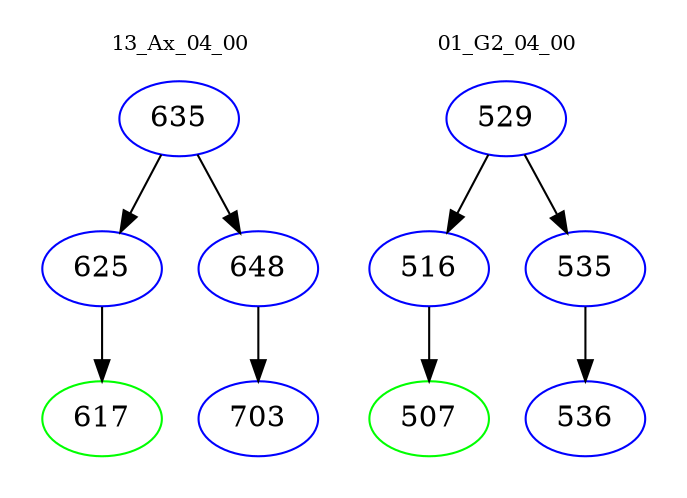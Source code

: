digraph{
subgraph cluster_0 {
color = white
label = "13_Ax_04_00";
fontsize=10;
T0_635 [label="635", color="blue"]
T0_635 -> T0_625 [color="black"]
T0_625 [label="625", color="blue"]
T0_625 -> T0_617 [color="black"]
T0_617 [label="617", color="green"]
T0_635 -> T0_648 [color="black"]
T0_648 [label="648", color="blue"]
T0_648 -> T0_703 [color="black"]
T0_703 [label="703", color="blue"]
}
subgraph cluster_1 {
color = white
label = "01_G2_04_00";
fontsize=10;
T1_529 [label="529", color="blue"]
T1_529 -> T1_516 [color="black"]
T1_516 [label="516", color="blue"]
T1_516 -> T1_507 [color="black"]
T1_507 [label="507", color="green"]
T1_529 -> T1_535 [color="black"]
T1_535 [label="535", color="blue"]
T1_535 -> T1_536 [color="black"]
T1_536 [label="536", color="blue"]
}
}
